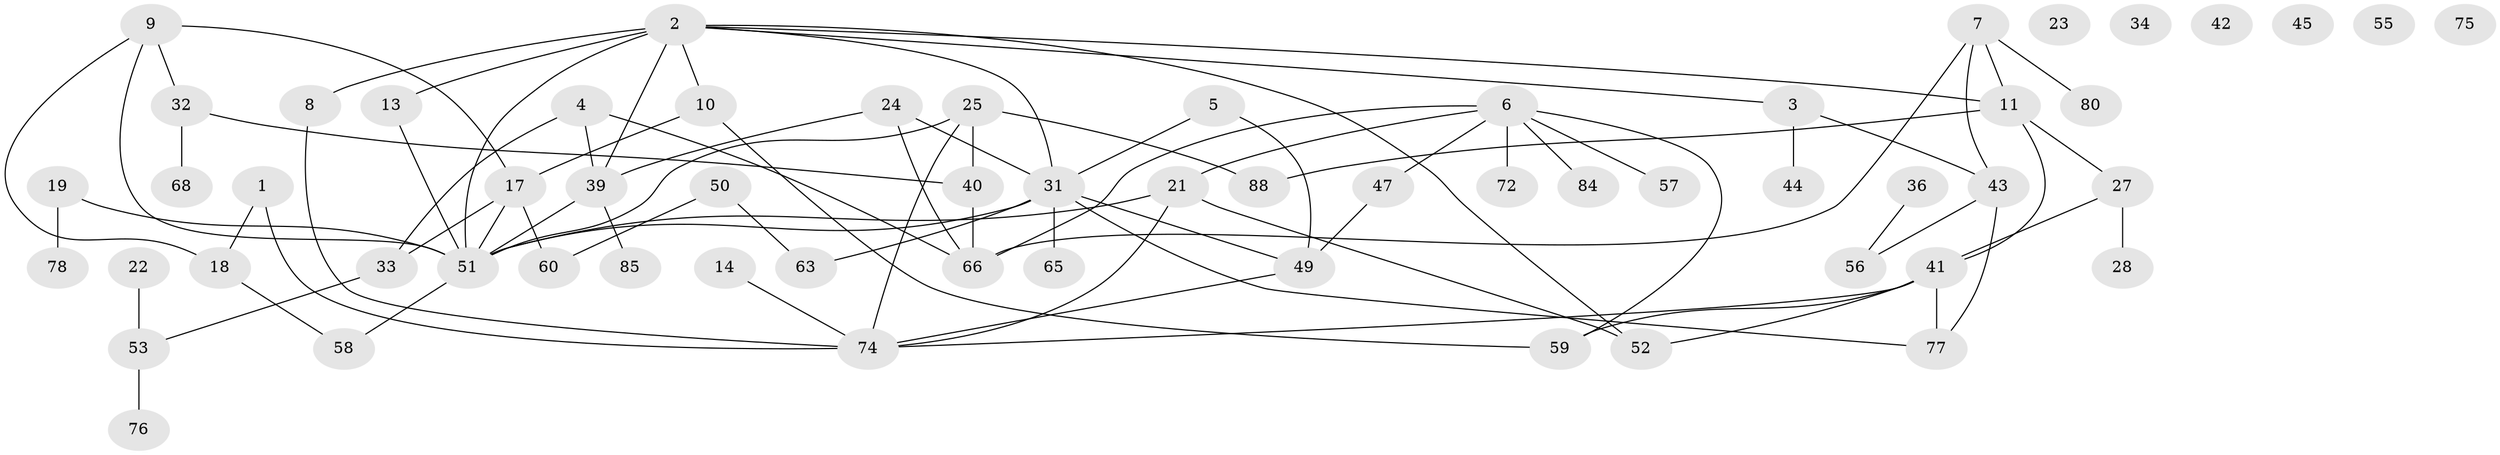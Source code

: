 // original degree distribution, {2: 0.2777777777777778, 4: 0.14444444444444443, 3: 0.23333333333333334, 1: 0.2, 8: 0.011111111111111112, 0: 0.06666666666666667, 6: 0.03333333333333333, 5: 0.011111111111111112, 7: 0.022222222222222223}
// Generated by graph-tools (version 1.1) at 2025/41/03/06/25 10:41:20]
// undirected, 61 vertices, 84 edges
graph export_dot {
graph [start="1"]
  node [color=gray90,style=filled];
  1;
  2 [super="+16"];
  3 [super="+15"];
  4 [super="+81"];
  5 [super="+20"];
  6 [super="+46"];
  7 [super="+64"];
  8;
  9 [super="+87"];
  10;
  11 [super="+12"];
  13;
  14;
  17 [super="+30"];
  18 [super="+90"];
  19;
  21 [super="+54"];
  22;
  23;
  24 [super="+26"];
  25 [super="+29"];
  27 [super="+37"];
  28;
  31 [super="+35"];
  32 [super="+61"];
  33 [super="+38"];
  34;
  36 [super="+48"];
  39 [super="+69"];
  40 [super="+70"];
  41 [super="+82"];
  42;
  43 [super="+67"];
  44;
  45;
  47;
  49 [super="+71"];
  50;
  51 [super="+89"];
  52;
  53 [super="+62"];
  55;
  56;
  57;
  58;
  59;
  60;
  63;
  65;
  66 [super="+73"];
  68;
  72;
  74 [super="+83"];
  75;
  76;
  77 [super="+86"];
  78 [super="+79"];
  80;
  84;
  85;
  88;
  1 -- 74;
  1 -- 18;
  2 -- 8;
  2 -- 51 [weight=2];
  2 -- 3;
  2 -- 10;
  2 -- 13;
  2 -- 52;
  2 -- 31;
  2 -- 39;
  2 -- 11;
  3 -- 44;
  3 -- 43;
  4 -- 39;
  4 -- 33;
  4 -- 66;
  5 -- 49;
  5 -- 31;
  6 -- 57;
  6 -- 66;
  6 -- 72;
  6 -- 84;
  6 -- 21;
  6 -- 59;
  6 -- 47;
  7 -- 11;
  7 -- 80;
  7 -- 43;
  7 -- 66;
  8 -- 74;
  9 -- 18;
  9 -- 51;
  9 -- 17;
  9 -- 32;
  10 -- 59;
  10 -- 17;
  11 -- 27;
  11 -- 41;
  11 -- 88;
  13 -- 51;
  14 -- 74;
  17 -- 33;
  17 -- 51;
  17 -- 60;
  18 -- 58;
  19 -- 51;
  19 -- 78;
  21 -- 74;
  21 -- 51;
  21 -- 52;
  22 -- 53;
  24 -- 31;
  24 -- 39;
  24 -- 66;
  25 -- 40;
  25 -- 88;
  25 -- 74;
  25 -- 51;
  27 -- 28;
  27 -- 41;
  31 -- 49;
  31 -- 63;
  31 -- 65;
  31 -- 51;
  31 -- 77;
  32 -- 40;
  32 -- 68;
  33 -- 53;
  36 -- 56;
  39 -- 51;
  39 -- 85;
  40 -- 66;
  41 -- 52;
  41 -- 74;
  41 -- 59;
  41 -- 77;
  43 -- 56;
  43 -- 77;
  47 -- 49;
  49 -- 74;
  50 -- 60;
  50 -- 63;
  51 -- 58;
  53 -- 76;
}
